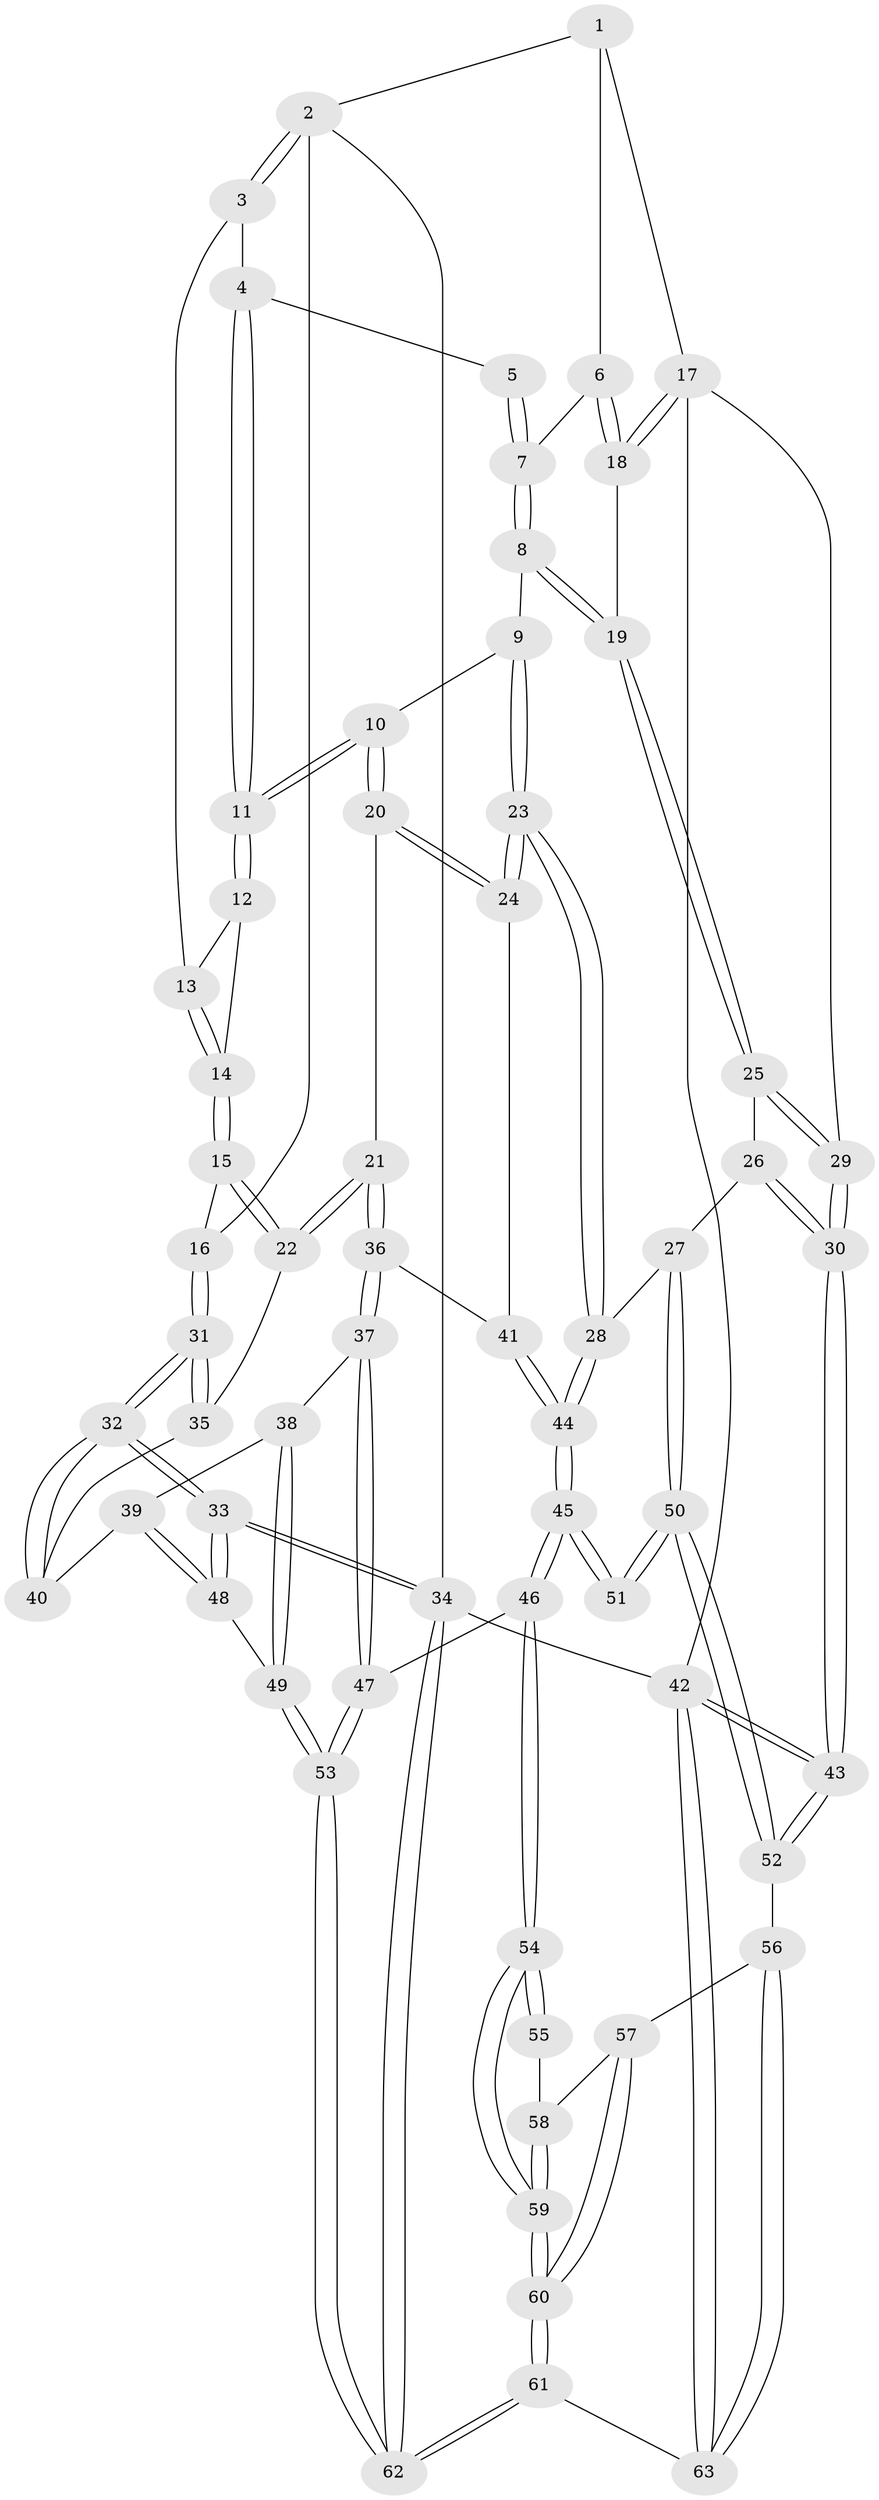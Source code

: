 // coarse degree distribution, {3: 0.10526315789473684, 5: 0.3157894736842105, 4: 0.39473684210526316, 2: 0.02631578947368421, 6: 0.15789473684210525}
// Generated by graph-tools (version 1.1) at 2025/52/02/27/25 19:52:40]
// undirected, 63 vertices, 154 edges
graph export_dot {
graph [start="1"]
  node [color=gray90,style=filled];
  1 [pos="+0.9552690854930289+0"];
  2 [pos="+0+0"];
  3 [pos="+0.06990549505454524+0"];
  4 [pos="+0.5461110608469965+0"];
  5 [pos="+0.5612596947445825+0"];
  6 [pos="+0.8695509805009978+0.10610432289573028"];
  7 [pos="+0.7734087086165384+0.12280944938368767"];
  8 [pos="+0.7040221476054458+0.33866913790964853"];
  9 [pos="+0.6579360719779297+0.3431756332706479"];
  10 [pos="+0.5209148862974555+0.3220300620294339"];
  11 [pos="+0.46755604630914516+0.2239416990444237"];
  12 [pos="+0.35146664016045104+0.2101985533657453"];
  13 [pos="+0.1892254120364746+0.0032743363954960683"];
  14 [pos="+0.19625802284873559+0.28041347957151364"];
  15 [pos="+0.13344005623019475+0.33496302438237063"];
  16 [pos="+0+0.18955089643085513"];
  17 [pos="+1+0.18595476964364016"];
  18 [pos="+1+0.18124200761059742"];
  19 [pos="+0.7528636187018567+0.3652321129618371"];
  20 [pos="+0.48877550071938763+0.3693690690045042"];
  21 [pos="+0.22281333057018338+0.47684173878969016"];
  22 [pos="+0.20750238731622284+0.46570791945223483"];
  23 [pos="+0.6274911343645758+0.6292630427253354"];
  24 [pos="+0.48487111666483773+0.5512841893620226"];
  25 [pos="+0.7617388292855617+0.3761794555393375"];
  26 [pos="+0.807104208814012+0.4778224580433211"];
  27 [pos="+0.6464259775602027+0.6543678806484508"];
  28 [pos="+0.6436641299763988+0.6524520624601847"];
  29 [pos="+1+0.38931311352883563"];
  30 [pos="+1+0.743557452700611"];
  31 [pos="+0+0.40575823252251686"];
  32 [pos="+0+0.5664018542578909"];
  33 [pos="+0+0.7869488167866862"];
  34 [pos="+0+1"];
  35 [pos="+0.08352712343771398+0.5374276279844895"];
  36 [pos="+0.26008354188779825+0.60738133790021"];
  37 [pos="+0.24615824358533628+0.6400840021011259"];
  38 [pos="+0.11319183676713032+0.6857884619675918"];
  39 [pos="+0.07301778042786052+0.6793835430406754"];
  40 [pos="+0.059028698132427754+0.5844032452748741"];
  41 [pos="+0.42197130809416783+0.6186890229592816"];
  42 [pos="+1+1"];
  43 [pos="+1+1"];
  44 [pos="+0.45944061394118235+0.7209355037189206"];
  45 [pos="+0.4563640356685144+0.7440237280247256"];
  46 [pos="+0.3561811765637323+0.8441141692528149"];
  47 [pos="+0.29005348654864926+0.8325841193609151"];
  48 [pos="+0+0.7756863405545208"];
  49 [pos="+0.14241188979131794+0.8650108831662567"];
  50 [pos="+0.7646696785596555+0.845928255842089"];
  51 [pos="+0.5973834572681005+0.827270063333525"];
  52 [pos="+0.9322004350704287+0.9712273096421267"];
  53 [pos="+0.1894855499735099+0.90352059489883"];
  54 [pos="+0.3839623981008937+0.8769564866611028"];
  55 [pos="+0.5451287134287298+0.8536290016040682"];
  56 [pos="+0.511403676986106+0.9459499662648259"];
  57 [pos="+0.5044975555133803+0.94406216697241"];
  58 [pos="+0.4938981125865222+0.9328608952480055"];
  59 [pos="+0.3908774018371286+0.8912189450183864"];
  60 [pos="+0.40466242452068635+1"];
  61 [pos="+0.398846261040232+1"];
  62 [pos="+0.09080713052241672+1"];
  63 [pos="+0.564998177737937+1"];
  1 -- 2;
  1 -- 6;
  1 -- 17;
  2 -- 3;
  2 -- 3;
  2 -- 16;
  2 -- 34;
  3 -- 4;
  3 -- 13;
  4 -- 5;
  4 -- 11;
  4 -- 11;
  5 -- 7;
  5 -- 7;
  6 -- 7;
  6 -- 18;
  6 -- 18;
  7 -- 8;
  7 -- 8;
  8 -- 9;
  8 -- 19;
  8 -- 19;
  9 -- 10;
  9 -- 23;
  9 -- 23;
  10 -- 11;
  10 -- 11;
  10 -- 20;
  10 -- 20;
  11 -- 12;
  11 -- 12;
  12 -- 13;
  12 -- 14;
  13 -- 14;
  13 -- 14;
  14 -- 15;
  14 -- 15;
  15 -- 16;
  15 -- 22;
  15 -- 22;
  16 -- 31;
  16 -- 31;
  17 -- 18;
  17 -- 18;
  17 -- 29;
  17 -- 42;
  18 -- 19;
  19 -- 25;
  19 -- 25;
  20 -- 21;
  20 -- 24;
  20 -- 24;
  21 -- 22;
  21 -- 22;
  21 -- 36;
  21 -- 36;
  22 -- 35;
  23 -- 24;
  23 -- 24;
  23 -- 28;
  23 -- 28;
  24 -- 41;
  25 -- 26;
  25 -- 29;
  25 -- 29;
  26 -- 27;
  26 -- 30;
  26 -- 30;
  27 -- 28;
  27 -- 50;
  27 -- 50;
  28 -- 44;
  28 -- 44;
  29 -- 30;
  29 -- 30;
  30 -- 43;
  30 -- 43;
  31 -- 32;
  31 -- 32;
  31 -- 35;
  31 -- 35;
  32 -- 33;
  32 -- 33;
  32 -- 40;
  32 -- 40;
  33 -- 34;
  33 -- 34;
  33 -- 48;
  33 -- 48;
  34 -- 62;
  34 -- 62;
  34 -- 42;
  35 -- 40;
  36 -- 37;
  36 -- 37;
  36 -- 41;
  37 -- 38;
  37 -- 47;
  37 -- 47;
  38 -- 39;
  38 -- 49;
  38 -- 49;
  39 -- 40;
  39 -- 48;
  39 -- 48;
  41 -- 44;
  41 -- 44;
  42 -- 43;
  42 -- 43;
  42 -- 63;
  42 -- 63;
  43 -- 52;
  43 -- 52;
  44 -- 45;
  44 -- 45;
  45 -- 46;
  45 -- 46;
  45 -- 51;
  45 -- 51;
  46 -- 47;
  46 -- 54;
  46 -- 54;
  47 -- 53;
  47 -- 53;
  48 -- 49;
  49 -- 53;
  49 -- 53;
  50 -- 51;
  50 -- 51;
  50 -- 52;
  50 -- 52;
  52 -- 56;
  53 -- 62;
  53 -- 62;
  54 -- 55;
  54 -- 55;
  54 -- 59;
  54 -- 59;
  55 -- 58;
  56 -- 57;
  56 -- 63;
  56 -- 63;
  57 -- 58;
  57 -- 60;
  57 -- 60;
  58 -- 59;
  58 -- 59;
  59 -- 60;
  59 -- 60;
  60 -- 61;
  60 -- 61;
  61 -- 62;
  61 -- 62;
  61 -- 63;
}
